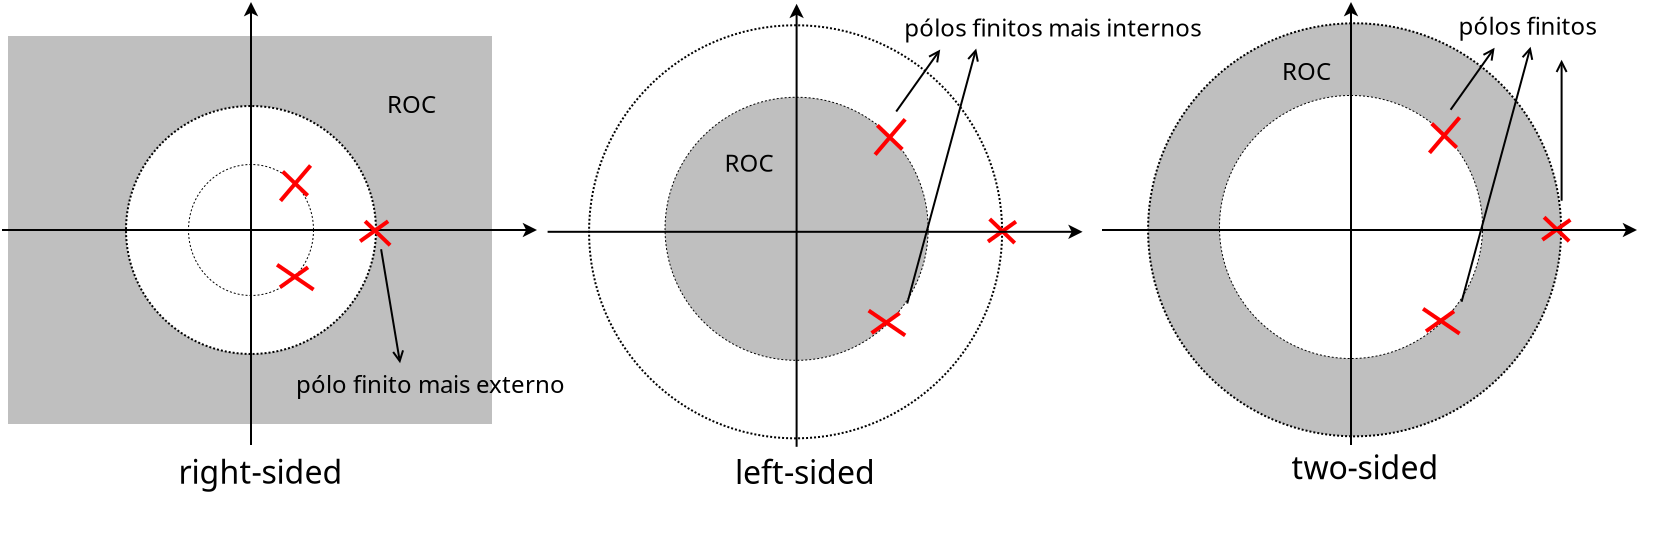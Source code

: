 <?xml version="1.0" encoding="UTF-8"?>
<dia:diagram xmlns:dia="http://www.lysator.liu.se/~alla/dia/">
  <dia:layer name="Segundo Plano" visible="true">
    <dia:group>
      <dia:object type="Standard - Text" version="1" id="O0">
        <dia:attribute name="obj_pos">
          <dia:point val="72.3,34.25"/>
        </dia:attribute>
        <dia:attribute name="obj_bb">
          <dia:rectangle val="72.3,33.85;72.3,35.05"/>
        </dia:attribute>
        <dia:attribute name="text">
          <dia:composite type="text">
            <dia:attribute name="string">
              <dia:string>##</dia:string>
            </dia:attribute>
            <dia:attribute name="font">
              <dia:font family="sans" style="0" name="Helvetica"/>
            </dia:attribute>
            <dia:attribute name="height">
              <dia:real val="0.8"/>
            </dia:attribute>
            <dia:attribute name="pos">
              <dia:point val="72.3,34.25"/>
            </dia:attribute>
            <dia:attribute name="color">
              <dia:color val="#ff0000"/>
            </dia:attribute>
            <dia:attribute name="alignment">
              <dia:enum val="0"/>
            </dia:attribute>
          </dia:composite>
        </dia:attribute>
        <dia:attribute name="valign">
          <dia:enum val="3"/>
        </dia:attribute>
      </dia:object>
      <dia:object type="Standard - Ellipse" version="0" id="O1">
        <dia:attribute name="obj_pos">
          <dia:point val="46.572,8.522"/>
        </dia:attribute>
        <dia:attribute name="obj_bb">
          <dia:rectangle val="46.522,8.472;67.278,29.228"/>
        </dia:attribute>
        <dia:attribute name="elem_corner">
          <dia:point val="46.572,8.522"/>
        </dia:attribute>
        <dia:attribute name="elem_width">
          <dia:real val="20.656"/>
        </dia:attribute>
        <dia:attribute name="elem_height">
          <dia:real val="20.656"/>
        </dia:attribute>
        <dia:attribute name="inner_color">
          <dia:color val="#bfbfbf"/>
        </dia:attribute>
        <dia:attribute name="aspect">
          <dia:enum val="2"/>
        </dia:attribute>
        <dia:attribute name="line_style">
          <dia:enum val="4"/>
        </dia:attribute>
      </dia:object>
      <dia:object type="Standard - Text" version="1" id="O2">
        <dia:attribute name="obj_pos">
          <dia:point val="56.67,18.86"/>
        </dia:attribute>
        <dia:attribute name="obj_bb">
          <dia:rectangle val="56.67,18.46;56.67,19.66"/>
        </dia:attribute>
        <dia:attribute name="text">
          <dia:composite type="text">
            <dia:attribute name="string">
              <dia:string>##</dia:string>
            </dia:attribute>
            <dia:attribute name="font">
              <dia:font family="sans" style="0" name="Helvetica"/>
            </dia:attribute>
            <dia:attribute name="height">
              <dia:real val="0.8"/>
            </dia:attribute>
            <dia:attribute name="pos">
              <dia:point val="56.67,18.86"/>
            </dia:attribute>
            <dia:attribute name="color">
              <dia:color val="#ff0000"/>
            </dia:attribute>
            <dia:attribute name="alignment">
              <dia:enum val="0"/>
            </dia:attribute>
          </dia:composite>
        </dia:attribute>
        <dia:attribute name="valign">
          <dia:enum val="3"/>
        </dia:attribute>
      </dia:object>
      <dia:object type="Standard - BezierLine" version="0" id="O3">
        <dia:attribute name="obj_pos">
          <dia:point val="56.67,18.86"/>
        </dia:attribute>
        <dia:attribute name="obj_bb">
          <dia:rectangle val="56.67,18.86;56.67,18.86"/>
        </dia:attribute>
        <dia:attribute name="bez_points">
          <dia:point val="56.67,18.86"/>
          <dia:point val="56.67,18.86"/>
          <dia:point val="56.67,18.86"/>
          <dia:point val="56.67,18.86"/>
        </dia:attribute>
        <dia:attribute name="corner_types">
          <dia:enum val="0"/>
          <dia:enum val="0"/>
        </dia:attribute>
        <dia:attribute name="line_width">
          <dia:real val="0.2"/>
        </dia:attribute>
      </dia:object>
      <dia:object type="Standard - Ellipse" version="0" id="O4">
        <dia:attribute name="obj_pos">
          <dia:point val="50.142,12.132"/>
        </dia:attribute>
        <dia:attribute name="obj_bb">
          <dia:rectangle val="50.117,12.107;63.323,25.313"/>
        </dia:attribute>
        <dia:attribute name="elem_corner">
          <dia:point val="50.142,12.132"/>
        </dia:attribute>
        <dia:attribute name="elem_width">
          <dia:real val="13.156"/>
        </dia:attribute>
        <dia:attribute name="elem_height">
          <dia:real val="13.156"/>
        </dia:attribute>
        <dia:attribute name="border_width">
          <dia:real val="0.05"/>
        </dia:attribute>
        <dia:attribute name="aspect">
          <dia:enum val="2"/>
        </dia:attribute>
        <dia:attribute name="line_style">
          <dia:enum val="4"/>
        </dia:attribute>
      </dia:object>
      <dia:group>
        <dia:object type="Standard - Line" version="0" id="O5">
          <dia:attribute name="obj_pos">
            <dia:point val="62.148,24.041"/>
          </dia:attribute>
          <dia:attribute name="obj_bb">
            <dia:rectangle val="60.184,22.659;62.286,24.18"/>
          </dia:attribute>
          <dia:attribute name="conn_endpoints">
            <dia:point val="62.148,24.041"/>
            <dia:point val="60.323,22.798"/>
          </dia:attribute>
          <dia:attribute name="numcp">
            <dia:int val="1"/>
          </dia:attribute>
          <dia:attribute name="line_color">
            <dia:color val="#ff0000"/>
          </dia:attribute>
          <dia:attribute name="line_width">
            <dia:real val="0.2"/>
          </dia:attribute>
        </dia:object>
        <dia:object type="Standard - Line" version="0" id="O6">
          <dia:attribute name="obj_pos">
            <dia:point val="60.47,23.924"/>
          </dia:attribute>
          <dia:attribute name="obj_bb">
            <dia:rectangle val="60.331,22.784;62.01,24.063"/>
          </dia:attribute>
          <dia:attribute name="conn_endpoints">
            <dia:point val="60.47,23.924"/>
            <dia:point val="61.87,22.924"/>
          </dia:attribute>
          <dia:attribute name="numcp">
            <dia:int val="1"/>
          </dia:attribute>
          <dia:attribute name="line_color">
            <dia:color val="#ff0000"/>
          </dia:attribute>
          <dia:attribute name="line_width">
            <dia:real val="0.2"/>
          </dia:attribute>
        </dia:object>
      </dia:group>
      <dia:group>
        <dia:object type="Standard - Line" version="0" id="O7">
          <dia:attribute name="obj_pos">
            <dia:point val="60.754,13.538"/>
          </dia:attribute>
          <dia:attribute name="obj_bb">
            <dia:rectangle val="60.612,13.396;62.145,14.879"/>
          </dia:attribute>
          <dia:attribute name="conn_endpoints">
            <dia:point val="60.754,13.538"/>
            <dia:point val="62.004,14.738"/>
          </dia:attribute>
          <dia:attribute name="numcp">
            <dia:int val="1"/>
          </dia:attribute>
          <dia:attribute name="line_color">
            <dia:color val="#ff0000"/>
          </dia:attribute>
          <dia:attribute name="line_width">
            <dia:real val="0.2"/>
          </dia:attribute>
        </dia:object>
        <dia:object type="Standard - Line" version="0" id="O8">
          <dia:attribute name="obj_pos">
            <dia:point val="62.148,13.235"/>
          </dia:attribute>
          <dia:attribute name="obj_bb">
            <dia:rectangle val="60.503,13.094;62.289,15.143"/>
          </dia:attribute>
          <dia:attribute name="conn_endpoints">
            <dia:point val="62.148,13.235"/>
            <dia:point val="60.644,15.002"/>
          </dia:attribute>
          <dia:attribute name="numcp">
            <dia:int val="1"/>
          </dia:attribute>
          <dia:attribute name="line_color">
            <dia:color val="#ff0000"/>
          </dia:attribute>
          <dia:attribute name="line_width">
            <dia:real val="0.2"/>
          </dia:attribute>
        </dia:object>
      </dia:group>
      <dia:group>
        <dia:object type="Standard - Line" version="0" id="O9">
          <dia:attribute name="obj_pos">
            <dia:point val="66.375,18.222"/>
          </dia:attribute>
          <dia:attribute name="obj_bb">
            <dia:rectangle val="66.233,18.08;67.766,19.563"/>
          </dia:attribute>
          <dia:attribute name="conn_endpoints">
            <dia:point val="66.375,18.222"/>
            <dia:point val="67.625,19.422"/>
          </dia:attribute>
          <dia:attribute name="numcp">
            <dia:int val="1"/>
          </dia:attribute>
          <dia:attribute name="line_color">
            <dia:color val="#ff0000"/>
          </dia:attribute>
          <dia:attribute name="line_width">
            <dia:real val="0.2"/>
          </dia:attribute>
        </dia:object>
        <dia:object type="Standard - Line" version="0" id="O10">
          <dia:attribute name="obj_pos">
            <dia:point val="66.288,19.35"/>
          </dia:attribute>
          <dia:attribute name="obj_bb">
            <dia:rectangle val="66.148,18.21;67.828,19.489"/>
          </dia:attribute>
          <dia:attribute name="conn_endpoints">
            <dia:point val="66.288,19.35"/>
            <dia:point val="67.688,18.35"/>
          </dia:attribute>
          <dia:attribute name="numcp">
            <dia:int val="1"/>
          </dia:attribute>
          <dia:attribute name="line_color">
            <dia:color val="#ff0000"/>
          </dia:attribute>
          <dia:attribute name="line_width">
            <dia:real val="0.2"/>
          </dia:attribute>
        </dia:object>
      </dia:group>
      <dia:object type="Standard - Line" version="0" id="O11">
        <dia:attribute name="obj_pos">
          <dia:point val="56.72,29.61"/>
        </dia:attribute>
        <dia:attribute name="obj_bb">
          <dia:rectangle val="56.22,7.41;57.22,29.66"/>
        </dia:attribute>
        <dia:attribute name="conn_endpoints">
          <dia:point val="56.72,29.61"/>
          <dia:point val="56.72,7.46"/>
        </dia:attribute>
        <dia:attribute name="numcp">
          <dia:int val="1"/>
        </dia:attribute>
        <dia:attribute name="end_arrow">
          <dia:enum val="22"/>
        </dia:attribute>
        <dia:attribute name="end_arrow_length">
          <dia:real val="0.5"/>
        </dia:attribute>
        <dia:attribute name="end_arrow_width">
          <dia:real val="0.5"/>
        </dia:attribute>
      </dia:object>
      <dia:object type="Standard - Line" version="0" id="O12">
        <dia:attribute name="obj_pos">
          <dia:point val="44.27,18.86"/>
        </dia:attribute>
        <dia:attribute name="obj_bb">
          <dia:rectangle val="44.22,18.36;71.07,19.36"/>
        </dia:attribute>
        <dia:attribute name="conn_endpoints">
          <dia:point val="44.27,18.86"/>
          <dia:point val="71.02,18.86"/>
        </dia:attribute>
        <dia:attribute name="numcp">
          <dia:int val="1"/>
        </dia:attribute>
        <dia:attribute name="end_arrow">
          <dia:enum val="22"/>
        </dia:attribute>
        <dia:attribute name="end_arrow_length">
          <dia:real val="0.5"/>
        </dia:attribute>
        <dia:attribute name="end_arrow_width">
          <dia:real val="0.5"/>
        </dia:attribute>
      </dia:object>
      <dia:object type="Standard - Text" version="1" id="O13">
        <dia:attribute name="obj_pos">
          <dia:point val="53.27,11.36"/>
        </dia:attribute>
        <dia:attribute name="obj_bb">
          <dia:rectangle val="53.27,10.342;55.653,12.102"/>
        </dia:attribute>
        <dia:attribute name="text">
          <dia:composite type="text">
            <dia:attribute name="string">
              <dia:string>#ROC#</dia:string>
            </dia:attribute>
            <dia:attribute name="font">
              <dia:font family="sans" style="0" name="Helvetica"/>
            </dia:attribute>
            <dia:attribute name="height">
              <dia:real val="1.5"/>
            </dia:attribute>
            <dia:attribute name="pos">
              <dia:point val="53.27,11.36"/>
            </dia:attribute>
            <dia:attribute name="color">
              <dia:color val="#000000"/>
            </dia:attribute>
            <dia:attribute name="alignment">
              <dia:enum val="0"/>
            </dia:attribute>
          </dia:composite>
        </dia:attribute>
        <dia:attribute name="valign">
          <dia:enum val="3"/>
        </dia:attribute>
      </dia:object>
      <dia:object type="Standard - Text" version="1" id="O14">
        <dia:attribute name="obj_pos">
          <dia:point val="62.1,9.097"/>
        </dia:attribute>
        <dia:attribute name="obj_bb">
          <dia:rectangle val="62.1,8.079;68.715,9.839"/>
        </dia:attribute>
        <dia:attribute name="text">
          <dia:composite type="text">
            <dia:attribute name="string">
              <dia:string>#pólos finitos#</dia:string>
            </dia:attribute>
            <dia:attribute name="font">
              <dia:font family="sans" style="0" name="Helvetica"/>
            </dia:attribute>
            <dia:attribute name="height">
              <dia:real val="1.5"/>
            </dia:attribute>
            <dia:attribute name="pos">
              <dia:point val="62.1,9.097"/>
            </dia:attribute>
            <dia:attribute name="color">
              <dia:color val="#000000"/>
            </dia:attribute>
            <dia:attribute name="alignment">
              <dia:enum val="0"/>
            </dia:attribute>
          </dia:composite>
        </dia:attribute>
        <dia:attribute name="valign">
          <dia:enum val="3"/>
        </dia:attribute>
      </dia:object>
      <dia:object type="Standard - Line" version="0" id="O15">
        <dia:attribute name="obj_pos">
          <dia:point val="61.7,12.847"/>
        </dia:attribute>
        <dia:attribute name="obj_bb">
          <dia:rectangle val="61.63,9.417;64.337,12.916"/>
        </dia:attribute>
        <dia:attribute name="conn_endpoints">
          <dia:point val="61.7,12.847"/>
          <dia:point val="63.9,9.747"/>
        </dia:attribute>
        <dia:attribute name="numcp">
          <dia:int val="1"/>
        </dia:attribute>
        <dia:attribute name="end_arrow">
          <dia:enum val="1"/>
        </dia:attribute>
        <dia:attribute name="end_arrow_length">
          <dia:real val="0.5"/>
        </dia:attribute>
        <dia:attribute name="end_arrow_width">
          <dia:real val="0.5"/>
        </dia:attribute>
      </dia:object>
      <dia:object type="Standard - Line" version="0" id="O16">
        <dia:attribute name="obj_pos">
          <dia:point val="62.25,22.447"/>
        </dia:attribute>
        <dia:attribute name="obj_bb">
          <dia:rectangle val="62.188,9.518;66.195,22.508"/>
        </dia:attribute>
        <dia:attribute name="conn_endpoints">
          <dia:point val="62.25,22.447"/>
          <dia:point val="65.7,9.697"/>
        </dia:attribute>
        <dia:attribute name="numcp">
          <dia:int val="1"/>
        </dia:attribute>
        <dia:attribute name="end_arrow">
          <dia:enum val="1"/>
        </dia:attribute>
        <dia:attribute name="end_arrow_length">
          <dia:real val="0.5"/>
        </dia:attribute>
        <dia:attribute name="end_arrow_width">
          <dia:real val="0.5"/>
        </dia:attribute>
      </dia:object>
      <dia:object type="Standard - Line" version="0" id="O17">
        <dia:attribute name="obj_pos">
          <dia:point val="67.25,17.397"/>
        </dia:attribute>
        <dia:attribute name="obj_bb">
          <dia:rectangle val="66.75,10.297;67.75,17.447"/>
        </dia:attribute>
        <dia:attribute name="conn_endpoints">
          <dia:point val="67.25,17.397"/>
          <dia:point val="67.25,10.347"/>
        </dia:attribute>
        <dia:attribute name="numcp">
          <dia:int val="1"/>
        </dia:attribute>
        <dia:attribute name="end_arrow">
          <dia:enum val="1"/>
        </dia:attribute>
        <dia:attribute name="end_arrow_length">
          <dia:real val="0.5"/>
        </dia:attribute>
        <dia:attribute name="end_arrow_width">
          <dia:real val="0.5"/>
        </dia:attribute>
      </dia:object>
    </dia:group>
    <dia:object type="Standard - Text" version="1" id="O18">
      <dia:attribute name="obj_pos">
        <dia:point val="-17.98,14.26"/>
      </dia:attribute>
      <dia:attribute name="obj_bb">
        <dia:rectangle val="-17.98,13.86;-17.98,15.06"/>
      </dia:attribute>
      <dia:attribute name="text">
        <dia:composite type="text">
          <dia:attribute name="string">
            <dia:string>##</dia:string>
          </dia:attribute>
          <dia:attribute name="font">
            <dia:font family="sans" style="0" name="Helvetica"/>
          </dia:attribute>
          <dia:attribute name="height">
            <dia:real val="0.8"/>
          </dia:attribute>
          <dia:attribute name="pos">
            <dia:point val="-17.98,14.26"/>
          </dia:attribute>
          <dia:attribute name="color">
            <dia:color val="#ff0000"/>
          </dia:attribute>
          <dia:attribute name="alignment">
            <dia:enum val="0"/>
          </dia:attribute>
        </dia:composite>
      </dia:attribute>
      <dia:attribute name="valign">
        <dia:enum val="3"/>
      </dia:attribute>
    </dia:object>
    <dia:object type="Standard - Text" version="1" id="O19">
      <dia:attribute name="obj_pos">
        <dia:point val="-1.9,31.55"/>
      </dia:attribute>
      <dia:attribute name="obj_bb">
        <dia:rectangle val="-1.9,30.152;6.008,32.625"/>
      </dia:attribute>
      <dia:attribute name="text">
        <dia:composite type="text">
          <dia:attribute name="string">
            <dia:string>#right-sided#</dia:string>
          </dia:attribute>
          <dia:attribute name="font">
            <dia:font family="sans" style="0" name="Helvetica"/>
          </dia:attribute>
          <dia:attribute name="height">
            <dia:real val="2"/>
          </dia:attribute>
          <dia:attribute name="pos">
            <dia:point val="-1.9,31.55"/>
          </dia:attribute>
          <dia:attribute name="color">
            <dia:color val="#000000"/>
          </dia:attribute>
          <dia:attribute name="alignment">
            <dia:enum val="0"/>
          </dia:attribute>
        </dia:composite>
      </dia:attribute>
      <dia:attribute name="valign">
        <dia:enum val="3"/>
      </dia:attribute>
    </dia:object>
    <dia:object type="Standard - Text" version="1" id="O20">
      <dia:attribute name="obj_pos">
        <dia:point val="25.92,31.565"/>
      </dia:attribute>
      <dia:attribute name="obj_bb">
        <dia:rectangle val="25.92,30.168;32.763,32.64"/>
      </dia:attribute>
      <dia:attribute name="text">
        <dia:composite type="text">
          <dia:attribute name="string">
            <dia:string>#left-sided#</dia:string>
          </dia:attribute>
          <dia:attribute name="font">
            <dia:font family="sans" style="0" name="Helvetica"/>
          </dia:attribute>
          <dia:attribute name="height">
            <dia:real val="2"/>
          </dia:attribute>
          <dia:attribute name="pos">
            <dia:point val="25.92,31.565"/>
          </dia:attribute>
          <dia:attribute name="color">
            <dia:color val="#000000"/>
          </dia:attribute>
          <dia:attribute name="alignment">
            <dia:enum val="0"/>
          </dia:attribute>
        </dia:composite>
      </dia:attribute>
      <dia:attribute name="valign">
        <dia:enum val="3"/>
      </dia:attribute>
    </dia:object>
    <dia:object type="Standard - Text" version="1" id="O21">
      <dia:attribute name="obj_pos">
        <dia:point val="53.74,31.325"/>
      </dia:attribute>
      <dia:attribute name="obj_bb">
        <dia:rectangle val="53.74,29.927;60.905,32.4"/>
      </dia:attribute>
      <dia:attribute name="text">
        <dia:composite type="text">
          <dia:attribute name="string">
            <dia:string>#two-sided#</dia:string>
          </dia:attribute>
          <dia:attribute name="font">
            <dia:font family="sans" style="0" name="Helvetica"/>
          </dia:attribute>
          <dia:attribute name="height">
            <dia:real val="2"/>
          </dia:attribute>
          <dia:attribute name="pos">
            <dia:point val="53.74,31.325"/>
          </dia:attribute>
          <dia:attribute name="color">
            <dia:color val="#000000"/>
          </dia:attribute>
          <dia:attribute name="alignment">
            <dia:enum val="0"/>
          </dia:attribute>
        </dia:composite>
      </dia:attribute>
      <dia:attribute name="valign">
        <dia:enum val="3"/>
      </dia:attribute>
    </dia:object>
    <dia:group>
      <dia:object type="Standard - Ellipse" version="0" id="O22">
        <dia:attribute name="obj_pos">
          <dia:point val="18.622,8.622"/>
        </dia:attribute>
        <dia:attribute name="obj_bb">
          <dia:rectangle val="18.572,8.572;39.328,29.328"/>
        </dia:attribute>
        <dia:attribute name="elem_corner">
          <dia:point val="18.622,8.622"/>
        </dia:attribute>
        <dia:attribute name="elem_width">
          <dia:real val="20.656"/>
        </dia:attribute>
        <dia:attribute name="elem_height">
          <dia:real val="20.656"/>
        </dia:attribute>
        <dia:attribute name="aspect">
          <dia:enum val="2"/>
        </dia:attribute>
        <dia:attribute name="line_style">
          <dia:enum val="4"/>
        </dia:attribute>
      </dia:object>
      <dia:object type="Standard - Text" version="1" id="O23">
        <dia:attribute name="obj_pos">
          <dia:point val="28.95,18.95"/>
        </dia:attribute>
        <dia:attribute name="obj_bb">
          <dia:rectangle val="28.95,18.55;28.95,19.75"/>
        </dia:attribute>
        <dia:attribute name="text">
          <dia:composite type="text">
            <dia:attribute name="string">
              <dia:string>##</dia:string>
            </dia:attribute>
            <dia:attribute name="font">
              <dia:font family="sans" style="0" name="Helvetica"/>
            </dia:attribute>
            <dia:attribute name="height">
              <dia:real val="0.8"/>
            </dia:attribute>
            <dia:attribute name="pos">
              <dia:point val="28.95,18.95"/>
            </dia:attribute>
            <dia:attribute name="color">
              <dia:color val="#ff0000"/>
            </dia:attribute>
            <dia:attribute name="alignment">
              <dia:enum val="0"/>
            </dia:attribute>
          </dia:composite>
        </dia:attribute>
        <dia:attribute name="valign">
          <dia:enum val="3"/>
        </dia:attribute>
      </dia:object>
      <dia:object type="Standard - BezierLine" version="0" id="O24">
        <dia:attribute name="obj_pos">
          <dia:point val="28.95,18.95"/>
        </dia:attribute>
        <dia:attribute name="obj_bb">
          <dia:rectangle val="28.95,18.95;28.95,18.95"/>
        </dia:attribute>
        <dia:attribute name="bez_points">
          <dia:point val="28.95,18.95"/>
          <dia:point val="28.95,18.95"/>
          <dia:point val="28.95,18.95"/>
          <dia:point val="28.95,18.95"/>
        </dia:attribute>
        <dia:attribute name="corner_types">
          <dia:enum val="0"/>
          <dia:enum val="0"/>
        </dia:attribute>
        <dia:attribute name="line_width">
          <dia:real val="0.2"/>
        </dia:attribute>
      </dia:object>
      <dia:object type="Standard - Ellipse" version="0" id="O25">
        <dia:attribute name="obj_pos">
          <dia:point val="22.422,12.222"/>
        </dia:attribute>
        <dia:attribute name="obj_bb">
          <dia:rectangle val="22.397,12.197;35.603,25.403"/>
        </dia:attribute>
        <dia:attribute name="elem_corner">
          <dia:point val="22.422,12.222"/>
        </dia:attribute>
        <dia:attribute name="elem_width">
          <dia:real val="13.156"/>
        </dia:attribute>
        <dia:attribute name="elem_height">
          <dia:real val="13.156"/>
        </dia:attribute>
        <dia:attribute name="border_width">
          <dia:real val="0.05"/>
        </dia:attribute>
        <dia:attribute name="inner_color">
          <dia:color val="#bfbfbf"/>
        </dia:attribute>
        <dia:attribute name="aspect">
          <dia:enum val="2"/>
        </dia:attribute>
        <dia:attribute name="line_style">
          <dia:enum val="4"/>
        </dia:attribute>
      </dia:object>
      <dia:group>
        <dia:object type="Standard - Line" version="0" id="O26">
          <dia:attribute name="obj_pos">
            <dia:point val="34.428,24.131"/>
          </dia:attribute>
          <dia:attribute name="obj_bb">
            <dia:rectangle val="32.464,22.749;34.566,24.27"/>
          </dia:attribute>
          <dia:attribute name="conn_endpoints">
            <dia:point val="34.428,24.131"/>
            <dia:point val="32.603,22.888"/>
          </dia:attribute>
          <dia:attribute name="numcp">
            <dia:int val="1"/>
          </dia:attribute>
          <dia:attribute name="line_color">
            <dia:color val="#ff0000"/>
          </dia:attribute>
          <dia:attribute name="line_width">
            <dia:real val="0.2"/>
          </dia:attribute>
        </dia:object>
        <dia:object type="Standard - Line" version="0" id="O27">
          <dia:attribute name="obj_pos">
            <dia:point val="32.75,24.014"/>
          </dia:attribute>
          <dia:attribute name="obj_bb">
            <dia:rectangle val="32.611,22.874;34.29,24.153"/>
          </dia:attribute>
          <dia:attribute name="conn_endpoints">
            <dia:point val="32.75,24.014"/>
            <dia:point val="34.15,23.014"/>
          </dia:attribute>
          <dia:attribute name="numcp">
            <dia:int val="1"/>
          </dia:attribute>
          <dia:attribute name="line_color">
            <dia:color val="#ff0000"/>
          </dia:attribute>
          <dia:attribute name="line_width">
            <dia:real val="0.2"/>
          </dia:attribute>
        </dia:object>
      </dia:group>
      <dia:group>
        <dia:object type="Standard - Line" version="0" id="O28">
          <dia:attribute name="obj_pos">
            <dia:point val="33.034,13.628"/>
          </dia:attribute>
          <dia:attribute name="obj_bb">
            <dia:rectangle val="32.892,13.486;34.425,14.969"/>
          </dia:attribute>
          <dia:attribute name="conn_endpoints">
            <dia:point val="33.034,13.628"/>
            <dia:point val="34.284,14.828"/>
          </dia:attribute>
          <dia:attribute name="numcp">
            <dia:int val="1"/>
          </dia:attribute>
          <dia:attribute name="line_color">
            <dia:color val="#ff0000"/>
          </dia:attribute>
          <dia:attribute name="line_width">
            <dia:real val="0.2"/>
          </dia:attribute>
        </dia:object>
        <dia:object type="Standard - Line" version="0" id="O29">
          <dia:attribute name="obj_pos">
            <dia:point val="34.428,13.325"/>
          </dia:attribute>
          <dia:attribute name="obj_bb">
            <dia:rectangle val="32.783,13.184;34.569,15.233"/>
          </dia:attribute>
          <dia:attribute name="conn_endpoints">
            <dia:point val="34.428,13.325"/>
            <dia:point val="32.924,15.092"/>
          </dia:attribute>
          <dia:attribute name="numcp">
            <dia:int val="1"/>
          </dia:attribute>
          <dia:attribute name="line_color">
            <dia:color val="#ff0000"/>
          </dia:attribute>
          <dia:attribute name="line_width">
            <dia:real val="0.2"/>
          </dia:attribute>
        </dia:object>
      </dia:group>
      <dia:group>
        <dia:object type="Standard - Line" version="0" id="O30">
          <dia:attribute name="obj_pos">
            <dia:point val="38.655,18.312"/>
          </dia:attribute>
          <dia:attribute name="obj_bb">
            <dia:rectangle val="38.513,18.17;40.046,19.653"/>
          </dia:attribute>
          <dia:attribute name="conn_endpoints">
            <dia:point val="38.655,18.312"/>
            <dia:point val="39.905,19.512"/>
          </dia:attribute>
          <dia:attribute name="numcp">
            <dia:int val="1"/>
          </dia:attribute>
          <dia:attribute name="line_color">
            <dia:color val="#ff0000"/>
          </dia:attribute>
          <dia:attribute name="line_width">
            <dia:real val="0.2"/>
          </dia:attribute>
        </dia:object>
        <dia:object type="Standard - Line" version="0" id="O31">
          <dia:attribute name="obj_pos">
            <dia:point val="38.568,19.44"/>
          </dia:attribute>
          <dia:attribute name="obj_bb">
            <dia:rectangle val="38.428,18.3;40.108,19.579"/>
          </dia:attribute>
          <dia:attribute name="conn_endpoints">
            <dia:point val="38.568,19.44"/>
            <dia:point val="39.968,18.44"/>
          </dia:attribute>
          <dia:attribute name="numcp">
            <dia:int val="1"/>
          </dia:attribute>
          <dia:attribute name="line_color">
            <dia:color val="#ff0000"/>
          </dia:attribute>
          <dia:attribute name="line_width">
            <dia:real val="0.2"/>
          </dia:attribute>
        </dia:object>
      </dia:group>
      <dia:object type="Standard - Line" version="0" id="O32">
        <dia:attribute name="obj_pos">
          <dia:point val="29,29.7"/>
        </dia:attribute>
        <dia:attribute name="obj_bb">
          <dia:rectangle val="28.5,7.5;29.5,29.75"/>
        </dia:attribute>
        <dia:attribute name="conn_endpoints">
          <dia:point val="29,29.7"/>
          <dia:point val="29,7.55"/>
        </dia:attribute>
        <dia:attribute name="numcp">
          <dia:int val="1"/>
        </dia:attribute>
        <dia:attribute name="end_arrow">
          <dia:enum val="22"/>
        </dia:attribute>
        <dia:attribute name="end_arrow_length">
          <dia:real val="0.5"/>
        </dia:attribute>
        <dia:attribute name="end_arrow_width">
          <dia:real val="0.5"/>
        </dia:attribute>
      </dia:object>
      <dia:object type="Standard - Line" version="0" id="O33">
        <dia:attribute name="obj_pos">
          <dia:point val="16.55,18.95"/>
        </dia:attribute>
        <dia:attribute name="obj_bb">
          <dia:rectangle val="16.5,18.45;43.35,19.45"/>
        </dia:attribute>
        <dia:attribute name="conn_endpoints">
          <dia:point val="16.55,18.95"/>
          <dia:point val="43.3,18.95"/>
        </dia:attribute>
        <dia:attribute name="numcp">
          <dia:int val="1"/>
        </dia:attribute>
        <dia:attribute name="end_arrow">
          <dia:enum val="22"/>
        </dia:attribute>
        <dia:attribute name="end_arrow_length">
          <dia:real val="0.5"/>
        </dia:attribute>
        <dia:attribute name="end_arrow_width">
          <dia:real val="0.5"/>
        </dia:attribute>
      </dia:object>
      <dia:object type="Standard - Text" version="1" id="O34">
        <dia:attribute name="obj_pos">
          <dia:point val="25.4,15.95"/>
        </dia:attribute>
        <dia:attribute name="obj_bb">
          <dia:rectangle val="25.4,14.932;27.782,16.692"/>
        </dia:attribute>
        <dia:attribute name="text">
          <dia:composite type="text">
            <dia:attribute name="string">
              <dia:string>#ROC#</dia:string>
            </dia:attribute>
            <dia:attribute name="font">
              <dia:font family="sans" style="0" name="Helvetica"/>
            </dia:attribute>
            <dia:attribute name="height">
              <dia:real val="1.5"/>
            </dia:attribute>
            <dia:attribute name="pos">
              <dia:point val="25.4,15.95"/>
            </dia:attribute>
            <dia:attribute name="color">
              <dia:color val="#000000"/>
            </dia:attribute>
            <dia:attribute name="alignment">
              <dia:enum val="0"/>
            </dia:attribute>
          </dia:composite>
        </dia:attribute>
        <dia:attribute name="valign">
          <dia:enum val="3"/>
        </dia:attribute>
      </dia:object>
      <dia:object type="Standard - Text" version="1" id="O35">
        <dia:attribute name="obj_pos">
          <dia:point val="34.38,9.187"/>
        </dia:attribute>
        <dia:attribute name="obj_bb">
          <dia:rectangle val="34.38,8.169;48.762,9.929"/>
        </dia:attribute>
        <dia:attribute name="text">
          <dia:composite type="text">
            <dia:attribute name="string">
              <dia:string>#pólos finitos mais internos#</dia:string>
            </dia:attribute>
            <dia:attribute name="font">
              <dia:font family="sans" style="0" name="Helvetica"/>
            </dia:attribute>
            <dia:attribute name="height">
              <dia:real val="1.5"/>
            </dia:attribute>
            <dia:attribute name="pos">
              <dia:point val="34.38,9.187"/>
            </dia:attribute>
            <dia:attribute name="color">
              <dia:color val="#000000"/>
            </dia:attribute>
            <dia:attribute name="alignment">
              <dia:enum val="0"/>
            </dia:attribute>
          </dia:composite>
        </dia:attribute>
        <dia:attribute name="valign">
          <dia:enum val="3"/>
        </dia:attribute>
      </dia:object>
      <dia:object type="Standard - Line" version="0" id="O36">
        <dia:attribute name="obj_pos">
          <dia:point val="33.98,12.937"/>
        </dia:attribute>
        <dia:attribute name="obj_bb">
          <dia:rectangle val="33.91,9.507;36.617,13.006"/>
        </dia:attribute>
        <dia:attribute name="conn_endpoints">
          <dia:point val="33.98,12.937"/>
          <dia:point val="36.18,9.837"/>
        </dia:attribute>
        <dia:attribute name="numcp">
          <dia:int val="1"/>
        </dia:attribute>
        <dia:attribute name="end_arrow">
          <dia:enum val="1"/>
        </dia:attribute>
        <dia:attribute name="end_arrow_length">
          <dia:real val="0.5"/>
        </dia:attribute>
        <dia:attribute name="end_arrow_width">
          <dia:real val="0.5"/>
        </dia:attribute>
      </dia:object>
      <dia:object type="Standard - Line" version="0" id="O37">
        <dia:attribute name="obj_pos">
          <dia:point val="34.53,22.537"/>
        </dia:attribute>
        <dia:attribute name="obj_bb">
          <dia:rectangle val="34.468,9.608;38.475,22.598"/>
        </dia:attribute>
        <dia:attribute name="conn_endpoints">
          <dia:point val="34.53,22.537"/>
          <dia:point val="37.98,9.787"/>
        </dia:attribute>
        <dia:attribute name="numcp">
          <dia:int val="1"/>
        </dia:attribute>
        <dia:attribute name="end_arrow">
          <dia:enum val="1"/>
        </dia:attribute>
        <dia:attribute name="end_arrow_length">
          <dia:real val="0.5"/>
        </dia:attribute>
        <dia:attribute name="end_arrow_width">
          <dia:real val="0.5"/>
        </dia:attribute>
      </dia:object>
    </dia:group>
    <dia:group>
      <dia:object type="Standard - Box" version="0" id="O38">
        <dia:attribute name="obj_pos">
          <dia:point val="-10.48,9.11"/>
        </dia:attribute>
        <dia:attribute name="obj_bb">
          <dia:rectangle val="-10.53,9.06;13.87,28.66"/>
        </dia:attribute>
        <dia:attribute name="elem_corner">
          <dia:point val="-10.48,9.11"/>
        </dia:attribute>
        <dia:attribute name="elem_width">
          <dia:real val="24.3"/>
        </dia:attribute>
        <dia:attribute name="elem_height">
          <dia:real val="19.5"/>
        </dia:attribute>
        <dia:attribute name="border_color">
          <dia:color val="#ffffff"/>
        </dia:attribute>
        <dia:attribute name="inner_color">
          <dia:color val="#bfbfbf"/>
        </dia:attribute>
        <dia:attribute name="show_background">
          <dia:boolean val="true"/>
        </dia:attribute>
        <dia:attribute name="corner_radius">
          <dia:real val="1.175e-38"/>
        </dia:attribute>
      </dia:object>
      <dia:object type="Standard - Ellipse" version="0" id="O39">
        <dia:attribute name="obj_pos">
          <dia:point val="-4.53,12.66"/>
        </dia:attribute>
        <dia:attribute name="obj_bb">
          <dia:rectangle val="-4.58,12.61;8.02,25.11"/>
        </dia:attribute>
        <dia:attribute name="elem_corner">
          <dia:point val="-4.53,12.66"/>
        </dia:attribute>
        <dia:attribute name="elem_width">
          <dia:real val="12.5"/>
        </dia:attribute>
        <dia:attribute name="elem_height">
          <dia:real val="12.4"/>
        </dia:attribute>
        <dia:attribute name="line_style">
          <dia:enum val="4"/>
        </dia:attribute>
      </dia:object>
      <dia:object type="Standard - Line" version="0" id="O40">
        <dia:attribute name="obj_pos">
          <dia:point val="1.72,29.61"/>
        </dia:attribute>
        <dia:attribute name="obj_bb">
          <dia:rectangle val="1.22,7.41;2.22,29.66"/>
        </dia:attribute>
        <dia:attribute name="conn_endpoints">
          <dia:point val="1.72,29.61"/>
          <dia:point val="1.72,7.46"/>
        </dia:attribute>
        <dia:attribute name="numcp">
          <dia:int val="1"/>
        </dia:attribute>
        <dia:attribute name="end_arrow">
          <dia:enum val="22"/>
        </dia:attribute>
        <dia:attribute name="end_arrow_length">
          <dia:real val="0.5"/>
        </dia:attribute>
        <dia:attribute name="end_arrow_width">
          <dia:real val="0.5"/>
        </dia:attribute>
      </dia:object>
      <dia:object type="Standard - Line" version="0" id="O41">
        <dia:attribute name="obj_pos">
          <dia:point val="-10.73,18.86"/>
        </dia:attribute>
        <dia:attribute name="obj_bb">
          <dia:rectangle val="-10.78,18.36;16.07,19.36"/>
        </dia:attribute>
        <dia:attribute name="conn_endpoints">
          <dia:point val="-10.73,18.86"/>
          <dia:point val="16.02,18.86"/>
        </dia:attribute>
        <dia:attribute name="numcp">
          <dia:int val="1"/>
        </dia:attribute>
        <dia:attribute name="end_arrow">
          <dia:enum val="22"/>
        </dia:attribute>
        <dia:attribute name="end_arrow_length">
          <dia:real val="0.5"/>
        </dia:attribute>
        <dia:attribute name="end_arrow_width">
          <dia:real val="0.5"/>
        </dia:attribute>
      </dia:object>
      <dia:object type="Standard - Text" version="1" id="O42">
        <dia:attribute name="obj_pos">
          <dia:point val="1.67,18.86"/>
        </dia:attribute>
        <dia:attribute name="obj_bb">
          <dia:rectangle val="1.67,18.46;1.67,19.66"/>
        </dia:attribute>
        <dia:attribute name="text">
          <dia:composite type="text">
            <dia:attribute name="string">
              <dia:string>##</dia:string>
            </dia:attribute>
            <dia:attribute name="font">
              <dia:font family="sans" style="0" name="Helvetica"/>
            </dia:attribute>
            <dia:attribute name="height">
              <dia:real val="0.8"/>
            </dia:attribute>
            <dia:attribute name="pos">
              <dia:point val="1.67,18.86"/>
            </dia:attribute>
            <dia:attribute name="color">
              <dia:color val="#ff0000"/>
            </dia:attribute>
            <dia:attribute name="alignment">
              <dia:enum val="0"/>
            </dia:attribute>
          </dia:composite>
        </dia:attribute>
        <dia:attribute name="valign">
          <dia:enum val="3"/>
        </dia:attribute>
        <dia:connections>
          <dia:connection handle="0" to="O38" connection="8"/>
        </dia:connections>
      </dia:object>
      <dia:object type="Standard - Line" version="0" id="O43">
        <dia:attribute name="obj_pos">
          <dia:point val="7.425,18.422"/>
        </dia:attribute>
        <dia:attribute name="obj_bb">
          <dia:rectangle val="7.283,18.28;8.816,19.763"/>
        </dia:attribute>
        <dia:attribute name="conn_endpoints">
          <dia:point val="7.425,18.422"/>
          <dia:point val="8.675,19.622"/>
        </dia:attribute>
        <dia:attribute name="numcp">
          <dia:int val="1"/>
        </dia:attribute>
        <dia:attribute name="line_color">
          <dia:color val="#ff0000"/>
        </dia:attribute>
        <dia:attribute name="line_width">
          <dia:real val="0.2"/>
        </dia:attribute>
      </dia:object>
      <dia:object type="Standard - Line" version="0" id="O44">
        <dia:attribute name="obj_pos">
          <dia:point val="7.175,19.422"/>
        </dia:attribute>
        <dia:attribute name="obj_bb">
          <dia:rectangle val="7.035,18.282;8.714,19.561"/>
        </dia:attribute>
        <dia:attribute name="conn_endpoints">
          <dia:point val="7.175,19.422"/>
          <dia:point val="8.575,18.422"/>
        </dia:attribute>
        <dia:attribute name="numcp">
          <dia:int val="1"/>
        </dia:attribute>
        <dia:attribute name="line_color">
          <dia:color val="#ff0000"/>
        </dia:attribute>
        <dia:attribute name="line_width">
          <dia:real val="0.2"/>
        </dia:attribute>
      </dia:object>
      <dia:object type="Standard - Text" version="1" id="O45">
        <dia:attribute name="obj_pos">
          <dia:point val="8.52,13.01"/>
        </dia:attribute>
        <dia:attribute name="obj_bb">
          <dia:rectangle val="8.52,11.992;10.902,13.752"/>
        </dia:attribute>
        <dia:attribute name="text">
          <dia:composite type="text">
            <dia:attribute name="string">
              <dia:string>#ROC#</dia:string>
            </dia:attribute>
            <dia:attribute name="font">
              <dia:font family="sans" style="0" name="Helvetica"/>
            </dia:attribute>
            <dia:attribute name="height">
              <dia:real val="1.5"/>
            </dia:attribute>
            <dia:attribute name="pos">
              <dia:point val="8.52,13.01"/>
            </dia:attribute>
            <dia:attribute name="color">
              <dia:color val="#000000"/>
            </dia:attribute>
            <dia:attribute name="alignment">
              <dia:enum val="0"/>
            </dia:attribute>
          </dia:composite>
        </dia:attribute>
        <dia:attribute name="valign">
          <dia:enum val="3"/>
        </dia:attribute>
      </dia:object>
      <dia:object type="Standard - Text" version="1" id="O46">
        <dia:attribute name="obj_pos">
          <dia:point val="3.97,27.01"/>
        </dia:attribute>
        <dia:attribute name="obj_bb">
          <dia:rectangle val="3.97,25.961;16.977,27.816"/>
        </dia:attribute>
        <dia:attribute name="text">
          <dia:composite type="text">
            <dia:attribute name="string">
              <dia:string>#pólo finito mais externo#</dia:string>
            </dia:attribute>
            <dia:attribute name="font">
              <dia:font family="sans" style="0" name="Helvetica"/>
            </dia:attribute>
            <dia:attribute name="height">
              <dia:real val="1.5"/>
            </dia:attribute>
            <dia:attribute name="pos">
              <dia:point val="3.97,27.01"/>
            </dia:attribute>
            <dia:attribute name="color">
              <dia:color val="#000000"/>
            </dia:attribute>
            <dia:attribute name="alignment">
              <dia:enum val="0"/>
            </dia:attribute>
          </dia:composite>
        </dia:attribute>
        <dia:attribute name="valign">
          <dia:enum val="3"/>
        </dia:attribute>
      </dia:object>
      <dia:object type="Standard - BezierLine" version="0" id="O47">
        <dia:attribute name="obj_pos">
          <dia:point val="1.67,18.86"/>
        </dia:attribute>
        <dia:attribute name="obj_bb">
          <dia:rectangle val="1.67,18.86;1.67,18.86"/>
        </dia:attribute>
        <dia:attribute name="bez_points">
          <dia:point val="1.67,18.86"/>
          <dia:point val="1.67,18.86"/>
          <dia:point val="1.67,18.86"/>
          <dia:point val="1.67,18.86"/>
        </dia:attribute>
        <dia:attribute name="corner_types">
          <dia:enum val="0"/>
          <dia:enum val="0"/>
        </dia:attribute>
        <dia:attribute name="line_width">
          <dia:real val="0.2"/>
        </dia:attribute>
        <dia:connections>
          <dia:connection handle="0" to="O38" connection="8"/>
          <dia:connection handle="3" to="O38" connection="8"/>
        </dia:connections>
      </dia:object>
      <dia:object type="Standard - Line" version="0" id="O48">
        <dia:attribute name="obj_pos">
          <dia:point val="8.225,19.822"/>
        </dia:attribute>
        <dia:attribute name="obj_bb">
          <dia:rectangle val="8.167,19.764;9.676,25.653"/>
        </dia:attribute>
        <dia:attribute name="conn_endpoints">
          <dia:point val="8.225,19.822"/>
          <dia:point val="9.175,25.522"/>
        </dia:attribute>
        <dia:attribute name="numcp">
          <dia:int val="1"/>
        </dia:attribute>
        <dia:attribute name="end_arrow">
          <dia:enum val="1"/>
        </dia:attribute>
        <dia:attribute name="end_arrow_length">
          <dia:real val="0.5"/>
        </dia:attribute>
        <dia:attribute name="end_arrow_width">
          <dia:real val="0.5"/>
        </dia:attribute>
      </dia:object>
      <dia:object type="Standard - Ellipse" version="0" id="O49">
        <dia:attribute name="obj_pos">
          <dia:point val="-1.405,15.585"/>
        </dia:attribute>
        <dia:attribute name="obj_bb">
          <dia:rectangle val="-1.43,15.56;4.87,22.16"/>
        </dia:attribute>
        <dia:attribute name="elem_corner">
          <dia:point val="-1.405,15.585"/>
        </dia:attribute>
        <dia:attribute name="elem_width">
          <dia:real val="6.25"/>
        </dia:attribute>
        <dia:attribute name="elem_height">
          <dia:real val="6.55"/>
        </dia:attribute>
        <dia:attribute name="border_width">
          <dia:real val="0.05"/>
        </dia:attribute>
        <dia:attribute name="inner_color">
          <dia:color val="#e6e6fa"/>
        </dia:attribute>
        <dia:attribute name="show_background">
          <dia:boolean val="false"/>
        </dia:attribute>
        <dia:attribute name="line_style">
          <dia:enum val="4"/>
        </dia:attribute>
      </dia:object>
      <dia:group>
        <dia:object type="Standard - Line" version="0" id="O50">
          <dia:attribute name="obj_pos">
            <dia:point val="4.848,21.841"/>
          </dia:attribute>
          <dia:attribute name="obj_bb">
            <dia:rectangle val="2.884,20.459;4.986,21.98"/>
          </dia:attribute>
          <dia:attribute name="conn_endpoints">
            <dia:point val="4.848,21.841"/>
            <dia:point val="3.023,20.598"/>
          </dia:attribute>
          <dia:attribute name="numcp">
            <dia:int val="1"/>
          </dia:attribute>
          <dia:attribute name="line_color">
            <dia:color val="#ff0000"/>
          </dia:attribute>
          <dia:attribute name="line_width">
            <dia:real val="0.2"/>
          </dia:attribute>
        </dia:object>
        <dia:object type="Standard - Line" version="0" id="O51">
          <dia:attribute name="obj_pos">
            <dia:point val="3.17,21.724"/>
          </dia:attribute>
          <dia:attribute name="obj_bb">
            <dia:rectangle val="3.031,20.584;4.71,21.863"/>
          </dia:attribute>
          <dia:attribute name="conn_endpoints">
            <dia:point val="3.17,21.724"/>
            <dia:point val="4.57,20.724"/>
          </dia:attribute>
          <dia:attribute name="numcp">
            <dia:int val="1"/>
          </dia:attribute>
          <dia:attribute name="line_color">
            <dia:color val="#ff0000"/>
          </dia:attribute>
          <dia:attribute name="line_width">
            <dia:real val="0.2"/>
          </dia:attribute>
        </dia:object>
      </dia:group>
      <dia:group>
        <dia:object type="Standard - Line" version="0" id="O52">
          <dia:attribute name="obj_pos">
            <dia:point val="3.304,15.938"/>
          </dia:attribute>
          <dia:attribute name="obj_bb">
            <dia:rectangle val="3.162,15.796;4.695,17.279"/>
          </dia:attribute>
          <dia:attribute name="conn_endpoints">
            <dia:point val="3.304,15.938"/>
            <dia:point val="4.554,17.138"/>
          </dia:attribute>
          <dia:attribute name="numcp">
            <dia:int val="1"/>
          </dia:attribute>
          <dia:attribute name="line_color">
            <dia:color val="#ff0000"/>
          </dia:attribute>
          <dia:attribute name="line_width">
            <dia:real val="0.2"/>
          </dia:attribute>
        </dia:object>
        <dia:object type="Standard - Line" version="0" id="O53">
          <dia:attribute name="obj_pos">
            <dia:point val="4.698,15.635"/>
          </dia:attribute>
          <dia:attribute name="obj_bb">
            <dia:rectangle val="3.053,15.494;4.839,17.543"/>
          </dia:attribute>
          <dia:attribute name="conn_endpoints">
            <dia:point val="4.698,15.635"/>
            <dia:point val="3.194,17.402"/>
          </dia:attribute>
          <dia:attribute name="numcp">
            <dia:int val="1"/>
          </dia:attribute>
          <dia:attribute name="line_color">
            <dia:color val="#ff0000"/>
          </dia:attribute>
          <dia:attribute name="line_width">
            <dia:real val="0.2"/>
          </dia:attribute>
        </dia:object>
      </dia:group>
    </dia:group>
  </dia:layer>
</dia:diagram>
